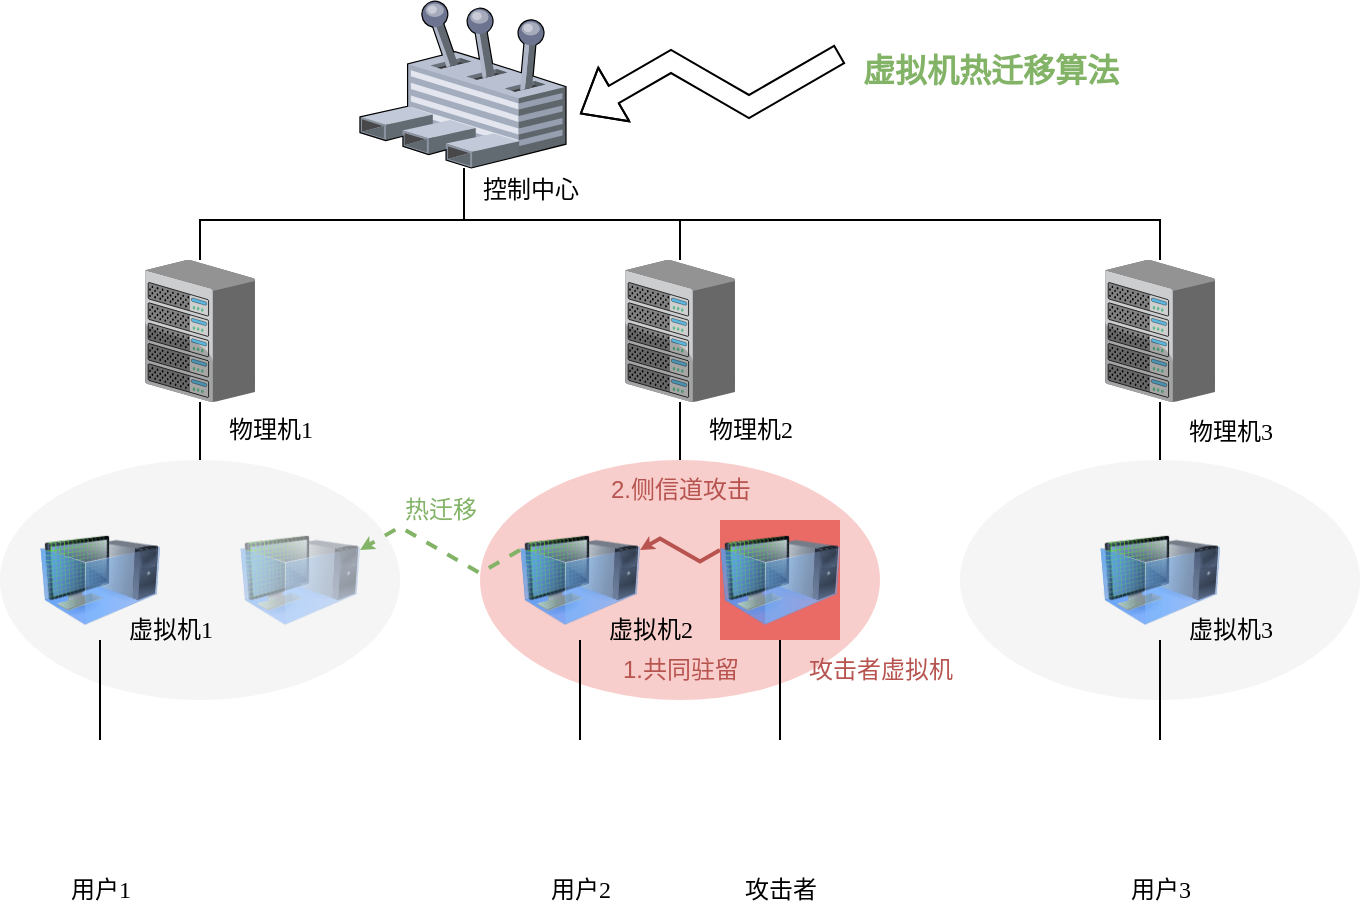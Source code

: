 <mxfile version="22.1.3" type="github">
  <diagram name="第 1 页" id="fj8Mo3o1L-Kos6y8MDqK">
    <mxGraphModel dx="1195" dy="685" grid="1" gridSize="10" guides="1" tooltips="1" connect="1" arrows="1" fold="1" page="1" pageScale="1" pageWidth="1169" pageHeight="827" math="0" shadow="0">
      <root>
        <mxCell id="0" />
        <mxCell id="1" parent="0" />
        <mxCell id="VaB4zucoBdWu-VrWu2H7-45" style="edgeStyle=orthogonalEdgeStyle;rounded=0;orthogonalLoop=1;jettySize=auto;html=1;exitX=0.5;exitY=0;exitDx=0;exitDy=0;endArrow=none;endFill=0;fontFamily=Times New Roman;" edge="1" parent="1" source="VaB4zucoBdWu-VrWu2H7-19" target="VaB4zucoBdWu-VrWu2H7-1">
          <mxGeometry relative="1" as="geometry" />
        </mxCell>
        <mxCell id="VaB4zucoBdWu-VrWu2H7-19" value="" style="ellipse;whiteSpace=wrap;html=1;fillColor=#f5f5f5;fontColor=#333333;strokeColor=none;fontFamily=Times New Roman;" vertex="1" parent="1">
          <mxGeometry x="40" y="360" width="200" height="120" as="geometry" />
        </mxCell>
        <mxCell id="VaB4zucoBdWu-VrWu2H7-62" style="edgeStyle=orthogonalEdgeStyle;rounded=0;orthogonalLoop=1;jettySize=auto;html=1;endArrow=none;endFill=0;fontFamily=Times New Roman;" edge="1" parent="1" source="VaB4zucoBdWu-VrWu2H7-1" target="VaB4zucoBdWu-VrWu2H7-14">
          <mxGeometry relative="1" as="geometry">
            <Array as="points">
              <mxPoint x="140" y="240" />
              <mxPoint x="272" y="240" />
            </Array>
          </mxGeometry>
        </mxCell>
        <mxCell id="VaB4zucoBdWu-VrWu2H7-1" value="" style="verticalLabelPosition=bottom;sketch=0;aspect=fixed;html=1;verticalAlign=top;strokeColor=none;align=center;outlineConnect=0;shape=mxgraph.citrix.chassis;fontFamily=Times New Roman;" vertex="1" parent="1">
          <mxGeometry x="112.5" y="260" width="55" height="71" as="geometry" />
        </mxCell>
        <mxCell id="VaB4zucoBdWu-VrWu2H7-3" value="" style="image;html=1;image=img/lib/clip_art/computers/Virtual_Machine_128x128.png;aspect=fixed;fontFamily=Times New Roman;" vertex="1" parent="1">
          <mxGeometry x="60" y="390" width="60" height="60" as="geometry" />
        </mxCell>
        <mxCell id="VaB4zucoBdWu-VrWu2H7-14" value="" style="verticalLabelPosition=bottom;sketch=0;aspect=fixed;html=1;verticalAlign=top;strokeColor=none;align=center;outlineConnect=0;shape=mxgraph.citrix.user_control;fontFamily=Times New Roman;" vertex="1" parent="1">
          <mxGeometry x="220" y="130" width="103" height="84" as="geometry" />
        </mxCell>
        <mxCell id="VaB4zucoBdWu-VrWu2H7-61" style="edgeStyle=orthogonalEdgeStyle;rounded=0;orthogonalLoop=1;jettySize=auto;html=1;endArrow=none;endFill=0;fontFamily=Times New Roman;" edge="1" parent="1" source="VaB4zucoBdWu-VrWu2H7-17" target="VaB4zucoBdWu-VrWu2H7-14">
          <mxGeometry relative="1" as="geometry">
            <Array as="points">
              <mxPoint x="620" y="240" />
              <mxPoint x="272" y="240" />
            </Array>
          </mxGeometry>
        </mxCell>
        <mxCell id="VaB4zucoBdWu-VrWu2H7-17" value="" style="verticalLabelPosition=bottom;sketch=0;aspect=fixed;html=1;verticalAlign=top;strokeColor=none;align=center;outlineConnect=0;shape=mxgraph.citrix.chassis;fontFamily=Times New Roman;" vertex="1" parent="1">
          <mxGeometry x="592.5" y="260" width="55" height="71" as="geometry" />
        </mxCell>
        <mxCell id="VaB4zucoBdWu-VrWu2H7-60" style="edgeStyle=orthogonalEdgeStyle;rounded=0;orthogonalLoop=1;jettySize=auto;html=1;endArrow=none;endFill=0;fontFamily=Times New Roman;" edge="1" parent="1" source="VaB4zucoBdWu-VrWu2H7-18" target="VaB4zucoBdWu-VrWu2H7-14">
          <mxGeometry relative="1" as="geometry">
            <Array as="points">
              <mxPoint x="380" y="240" />
              <mxPoint x="272" y="240" />
            </Array>
          </mxGeometry>
        </mxCell>
        <mxCell id="VaB4zucoBdWu-VrWu2H7-18" value="" style="verticalLabelPosition=bottom;sketch=0;aspect=fixed;html=1;verticalAlign=top;strokeColor=none;align=center;outlineConnect=0;shape=mxgraph.citrix.chassis;fontFamily=Times New Roman;" vertex="1" parent="1">
          <mxGeometry x="352.5" y="260" width="55" height="71" as="geometry" />
        </mxCell>
        <mxCell id="VaB4zucoBdWu-VrWu2H7-20" value="" style="image;html=1;image=img/lib/clip_art/computers/Virtual_Machine_128x128.png;aspect=fixed;opacity=50;fontFamily=Times New Roman;" vertex="1" parent="1">
          <mxGeometry x="160" y="390" width="60" height="60" as="geometry" />
        </mxCell>
        <mxCell id="VaB4zucoBdWu-VrWu2H7-44" style="edgeStyle=orthogonalEdgeStyle;rounded=0;orthogonalLoop=1;jettySize=auto;html=1;exitX=0.5;exitY=0;exitDx=0;exitDy=0;endArrow=none;endFill=0;fontFamily=Times New Roman;" edge="1" parent="1" source="VaB4zucoBdWu-VrWu2H7-21" target="VaB4zucoBdWu-VrWu2H7-18">
          <mxGeometry relative="1" as="geometry" />
        </mxCell>
        <mxCell id="VaB4zucoBdWu-VrWu2H7-21" value="" style="ellipse;whiteSpace=wrap;html=1;fillColor=#f8cecc;strokeColor=none;fontFamily=Times New Roman;" vertex="1" parent="1">
          <mxGeometry x="280" y="360" width="200" height="120" as="geometry" />
        </mxCell>
        <mxCell id="VaB4zucoBdWu-VrWu2H7-76" style="edgeStyle=isometricEdgeStyle;rounded=0;orthogonalLoop=1;jettySize=auto;html=1;exitX=0;exitY=0.25;exitDx=0;exitDy=0;entryX=1;entryY=0.25;entryDx=0;entryDy=0;fillColor=#d5e8d4;strokeColor=#82b366;dashed=1;strokeWidth=2;endSize=1;" edge="1" parent="1" source="VaB4zucoBdWu-VrWu2H7-22" target="VaB4zucoBdWu-VrWu2H7-20">
          <mxGeometry relative="1" as="geometry" />
        </mxCell>
        <mxCell id="VaB4zucoBdWu-VrWu2H7-22" value="" style="image;html=1;image=img/lib/clip_art/computers/Virtual_Machine_128x128.png;aspect=fixed;fontFamily=Times New Roman;" vertex="1" parent="1">
          <mxGeometry x="300" y="390" width="60" height="60" as="geometry" />
        </mxCell>
        <mxCell id="VaB4zucoBdWu-VrWu2H7-77" style="edgeStyle=isometricEdgeStyle;rounded=0;orthogonalLoop=1;jettySize=auto;html=1;exitX=0;exitY=0.25;exitDx=0;exitDy=0;entryX=1;entryY=0.25;entryDx=0;entryDy=0;strokeWidth=2;fillColor=#f8cecc;strokeColor=#b85450;endSize=1;" edge="1" parent="1" source="VaB4zucoBdWu-VrWu2H7-23" target="VaB4zucoBdWu-VrWu2H7-22">
          <mxGeometry relative="1" as="geometry" />
        </mxCell>
        <mxCell id="VaB4zucoBdWu-VrWu2H7-23" value="" style="image;html=1;image=img/lib/clip_art/computers/Virtual_Machine_128x128.png;aspect=fixed;imageBackground=#EA6B66;imageBorder=none;fontFamily=Times New Roman;" vertex="1" parent="1">
          <mxGeometry x="400" y="390" width="60" height="60" as="geometry" />
        </mxCell>
        <mxCell id="VaB4zucoBdWu-VrWu2H7-41" style="edgeStyle=orthogonalEdgeStyle;rounded=0;orthogonalLoop=1;jettySize=auto;html=1;exitX=0.5;exitY=0;exitDx=0;exitDy=0;endArrow=none;endFill=0;fontFamily=Times New Roman;" edge="1" parent="1" source="VaB4zucoBdWu-VrWu2H7-24" target="VaB4zucoBdWu-VrWu2H7-17">
          <mxGeometry relative="1" as="geometry" />
        </mxCell>
        <mxCell id="VaB4zucoBdWu-VrWu2H7-24" value="" style="ellipse;whiteSpace=wrap;html=1;fillColor=#f5f5f5;fontColor=#333333;strokeColor=none;fontFamily=Times New Roman;" vertex="1" parent="1">
          <mxGeometry x="520" y="360" width="200" height="120" as="geometry" />
        </mxCell>
        <mxCell id="VaB4zucoBdWu-VrWu2H7-25" value="" style="image;html=1;image=img/lib/clip_art/computers/Virtual_Machine_128x128.png;aspect=fixed;fontFamily=Times New Roman;" vertex="1" parent="1">
          <mxGeometry x="590" y="390" width="60" height="60" as="geometry" />
        </mxCell>
        <mxCell id="VaB4zucoBdWu-VrWu2H7-35" style="edgeStyle=orthogonalEdgeStyle;rounded=0;orthogonalLoop=1;jettySize=auto;html=1;exitX=0.5;exitY=0;exitDx=0;exitDy=0;entryX=0.5;entryY=1;entryDx=0;entryDy=0;endArrow=none;endFill=0;fontFamily=Times New Roman;" edge="1" parent="1" source="VaB4zucoBdWu-VrWu2H7-29" target="VaB4zucoBdWu-VrWu2H7-22">
          <mxGeometry relative="1" as="geometry" />
        </mxCell>
        <mxCell id="VaB4zucoBdWu-VrWu2H7-29" value="" style="shape=image;html=1;verticalAlign=top;verticalLabelPosition=bottom;labelBackgroundColor=#ffffff;imageAspect=0;aspect=fixed;image=https://cdn1.iconfinder.com/data/icons/user-pictures/101/malecostume-128.png;fontFamily=Times New Roman;" vertex="1" parent="1">
          <mxGeometry x="300" y="500" width="60" height="60" as="geometry" />
        </mxCell>
        <mxCell id="VaB4zucoBdWu-VrWu2H7-34" style="edgeStyle=orthogonalEdgeStyle;rounded=0;orthogonalLoop=1;jettySize=auto;html=1;exitX=0.5;exitY=0;exitDx=0;exitDy=0;entryX=0.5;entryY=1;entryDx=0;entryDy=0;endArrow=none;endFill=0;fontFamily=Times New Roman;" edge="1" parent="1" source="VaB4zucoBdWu-VrWu2H7-30" target="VaB4zucoBdWu-VrWu2H7-3">
          <mxGeometry relative="1" as="geometry" />
        </mxCell>
        <mxCell id="VaB4zucoBdWu-VrWu2H7-30" value="" style="shape=image;html=1;verticalAlign=top;verticalLabelPosition=bottom;labelBackgroundColor=#ffffff;imageAspect=0;aspect=fixed;image=https://cdn1.iconfinder.com/data/icons/user-pictures/100/male3-128.png;fontFamily=Times New Roman;" vertex="1" parent="1">
          <mxGeometry x="60" y="500" width="60" height="60" as="geometry" />
        </mxCell>
        <mxCell id="VaB4zucoBdWu-VrWu2H7-37" style="edgeStyle=orthogonalEdgeStyle;rounded=0;orthogonalLoop=1;jettySize=auto;html=1;exitX=0.5;exitY=0;exitDx=0;exitDy=0;entryX=0.5;entryY=1;entryDx=0;entryDy=0;endArrow=none;endFill=0;fontFamily=Times New Roman;" edge="1" parent="1" source="VaB4zucoBdWu-VrWu2H7-31" target="VaB4zucoBdWu-VrWu2H7-25">
          <mxGeometry relative="1" as="geometry" />
        </mxCell>
        <mxCell id="VaB4zucoBdWu-VrWu2H7-31" value="" style="shape=image;html=1;verticalAlign=top;verticalLabelPosition=bottom;labelBackgroundColor=#ffffff;imageAspect=0;aspect=fixed;image=https://cdn1.iconfinder.com/data/icons/user-pictures/100/female1-128.png;fontFamily=Times New Roman;" vertex="1" parent="1">
          <mxGeometry x="590" y="500" width="60" height="60" as="geometry" />
        </mxCell>
        <mxCell id="VaB4zucoBdWu-VrWu2H7-36" style="edgeStyle=orthogonalEdgeStyle;rounded=0;orthogonalLoop=1;jettySize=auto;html=1;exitX=0.5;exitY=0;exitDx=0;exitDy=0;entryX=0.5;entryY=1;entryDx=0;entryDy=0;endArrow=none;endFill=0;fontFamily=Times New Roman;" edge="1" parent="1" source="VaB4zucoBdWu-VrWu2H7-32" target="VaB4zucoBdWu-VrWu2H7-23">
          <mxGeometry relative="1" as="geometry" />
        </mxCell>
        <mxCell id="VaB4zucoBdWu-VrWu2H7-32" value="" style="shape=image;html=1;verticalAlign=top;verticalLabelPosition=bottom;labelBackgroundColor=#ffffff;imageAspect=0;aspect=fixed;image=https://cdn0.iconfinder.com/data/icons/kameleon-free-pack-rounded/110/Hacker-128.png;fontFamily=Times New Roman;" vertex="1" parent="1">
          <mxGeometry x="400" y="500" width="60" height="60" as="geometry" />
        </mxCell>
        <mxCell id="VaB4zucoBdWu-VrWu2H7-49" value="物理机1" style="text;html=1;align=center;verticalAlign=middle;resizable=0;points=[];autosize=1;strokeColor=none;fillColor=none;fontFamily=Times New Roman;" vertex="1" parent="1">
          <mxGeometry x="140" y="330" width="70" height="30" as="geometry" />
        </mxCell>
        <mxCell id="VaB4zucoBdWu-VrWu2H7-50" value="物理机2" style="text;html=1;align=center;verticalAlign=middle;resizable=0;points=[];autosize=1;strokeColor=none;fillColor=none;fontFamily=Times New Roman;" vertex="1" parent="1">
          <mxGeometry x="380" y="330" width="70" height="30" as="geometry" />
        </mxCell>
        <mxCell id="VaB4zucoBdWu-VrWu2H7-51" value="物理机3" style="text;html=1;align=center;verticalAlign=middle;resizable=0;points=[];autosize=1;strokeColor=none;fillColor=none;fontFamily=Times New Roman;" vertex="1" parent="1">
          <mxGeometry x="620" y="331" width="70" height="30" as="geometry" />
        </mxCell>
        <mxCell id="VaB4zucoBdWu-VrWu2H7-52" value="虚拟机1" style="text;html=1;align=center;verticalAlign=middle;resizable=0;points=[];autosize=1;strokeColor=none;fillColor=none;fontFamily=Times New Roman;" vertex="1" parent="1">
          <mxGeometry x="90" y="430" width="70" height="30" as="geometry" />
        </mxCell>
        <mxCell id="VaB4zucoBdWu-VrWu2H7-53" value="虚拟机2" style="text;html=1;align=center;verticalAlign=middle;resizable=0;points=[];autosize=1;strokeColor=none;fillColor=none;fontFamily=Times New Roman;" vertex="1" parent="1">
          <mxGeometry x="330" y="430" width="70" height="30" as="geometry" />
        </mxCell>
        <mxCell id="VaB4zucoBdWu-VrWu2H7-54" value="攻击者虚拟机" style="text;html=1;align=center;verticalAlign=middle;resizable=0;points=[];autosize=1;strokeColor=none;fillColor=none;fontFamily=Times New Roman;fontColor=#B85450;" vertex="1" parent="1">
          <mxGeometry x="430" y="450" width="100" height="30" as="geometry" />
        </mxCell>
        <mxCell id="VaB4zucoBdWu-VrWu2H7-55" value="虚拟机3" style="text;html=1;align=center;verticalAlign=middle;resizable=0;points=[];autosize=1;strokeColor=none;fillColor=none;fontFamily=Times New Roman;" vertex="1" parent="1">
          <mxGeometry x="620" y="430" width="70" height="30" as="geometry" />
        </mxCell>
        <mxCell id="VaB4zucoBdWu-VrWu2H7-56" value="用户3" style="text;html=1;align=center;verticalAlign=middle;resizable=0;points=[];autosize=1;strokeColor=none;fillColor=none;fontFamily=Times New Roman;" vertex="1" parent="1">
          <mxGeometry x="595" y="560" width="50" height="30" as="geometry" />
        </mxCell>
        <mxCell id="VaB4zucoBdWu-VrWu2H7-57" value="用户1" style="text;html=1;align=center;verticalAlign=middle;resizable=0;points=[];autosize=1;strokeColor=none;fillColor=none;fontFamily=Times New Roman;" vertex="1" parent="1">
          <mxGeometry x="65" y="560" width="50" height="30" as="geometry" />
        </mxCell>
        <mxCell id="VaB4zucoBdWu-VrWu2H7-58" value="用户2" style="text;html=1;align=center;verticalAlign=middle;resizable=0;points=[];autosize=1;strokeColor=none;fillColor=none;fontFamily=Times New Roman;" vertex="1" parent="1">
          <mxGeometry x="305" y="560" width="50" height="30" as="geometry" />
        </mxCell>
        <mxCell id="VaB4zucoBdWu-VrWu2H7-59" value="攻击者" style="text;html=1;align=center;verticalAlign=middle;resizable=0;points=[];autosize=1;strokeColor=none;fillColor=none;fontFamily=Times New Roman;" vertex="1" parent="1">
          <mxGeometry x="400" y="560" width="60" height="30" as="geometry" />
        </mxCell>
        <mxCell id="VaB4zucoBdWu-VrWu2H7-63" value="" style="shape=flexArrow;endArrow=classic;html=1;rounded=0;edgeStyle=isometricEdgeStyle;fontFamily=Times New Roman;" edge="1" parent="1">
          <mxGeometry width="50" height="50" relative="1" as="geometry">
            <mxPoint x="460" y="157" as="sourcePoint" />
            <mxPoint x="330" y="187" as="targetPoint" />
          </mxGeometry>
        </mxCell>
        <mxCell id="VaB4zucoBdWu-VrWu2H7-64" value="虚拟机热迁移算法" style="text;html=1;align=center;verticalAlign=middle;resizable=0;points=[];autosize=1;strokeColor=none;fillColor=none;fontColor=#82B366;fontFamily=Times New Roman;fontStyle=1;fontSize=16;" vertex="1" parent="1">
          <mxGeometry x="460" y="150" width="150" height="30" as="geometry" />
        </mxCell>
        <mxCell id="VaB4zucoBdWu-VrWu2H7-65" value="控制中心" style="text;html=1;align=center;verticalAlign=middle;resizable=0;points=[];autosize=1;strokeColor=none;fillColor=none;fontFamily=Times New Roman;" vertex="1" parent="1">
          <mxGeometry x="270" y="210" width="70" height="30" as="geometry" />
        </mxCell>
        <mxCell id="VaB4zucoBdWu-VrWu2H7-73" value="热迁移" style="text;html=1;align=center;verticalAlign=middle;resizable=0;points=[];autosize=1;strokeColor=none;fillColor=none;fontColor=#82B366;" vertex="1" parent="1">
          <mxGeometry x="230" y="370" width="60" height="30" as="geometry" />
        </mxCell>
        <mxCell id="VaB4zucoBdWu-VrWu2H7-74" value="1.共同驻留" style="text;html=1;align=center;verticalAlign=middle;resizable=0;points=[];autosize=1;strokeColor=none;fillColor=none;fontColor=#B85450;" vertex="1" parent="1">
          <mxGeometry x="340" y="450" width="80" height="30" as="geometry" />
        </mxCell>
        <mxCell id="VaB4zucoBdWu-VrWu2H7-75" value="2.侧信道攻击" style="text;html=1;align=center;verticalAlign=middle;resizable=0;points=[];autosize=1;strokeColor=none;fillColor=none;fontColor=#B85450;" vertex="1" parent="1">
          <mxGeometry x="335" y="360" width="90" height="30" as="geometry" />
        </mxCell>
      </root>
    </mxGraphModel>
  </diagram>
</mxfile>
